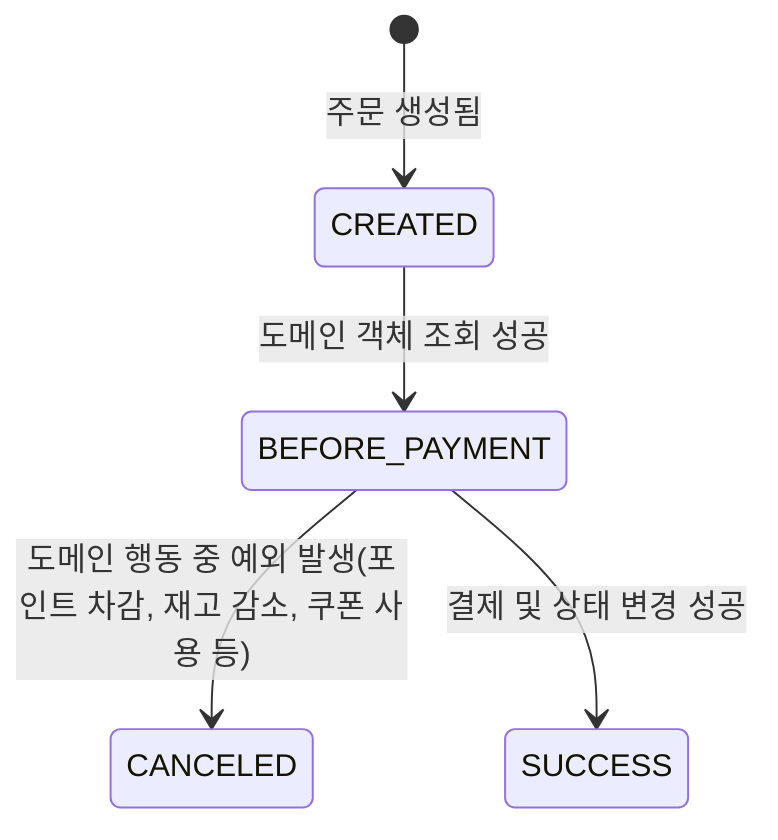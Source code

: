 stateDiagram-v2
    [*] --> CREATED : 주문 생성됨
    CREATED --> BEFORE_PAYMENT : 도메인 객체 조회 성공
    BEFORE_PAYMENT --> CANCELED : 도메인 행동 중 예외 발생(포인트 차감, 재고 감소, 쿠폰 사용 등)
    BEFORE_PAYMENT --> SUCCESS : 결제 및 상태 변경 성공